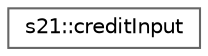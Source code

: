 digraph "Graphical Class Hierarchy"
{
 // LATEX_PDF_SIZE
  bgcolor="transparent";
  edge [fontname=Helvetica,fontsize=10,labelfontname=Helvetica,labelfontsize=10];
  node [fontname=Helvetica,fontsize=10,shape=box,height=0.2,width=0.4];
  rankdir="LR";
  Node0 [id="Node000000",label="s21::creditInput",height=0.2,width=0.4,color="grey40", fillcolor="white", style="filled",URL="$d7/d54/structs21_1_1creditInput.html",tooltip="структура с входными данными для раячета кредита"];
}
